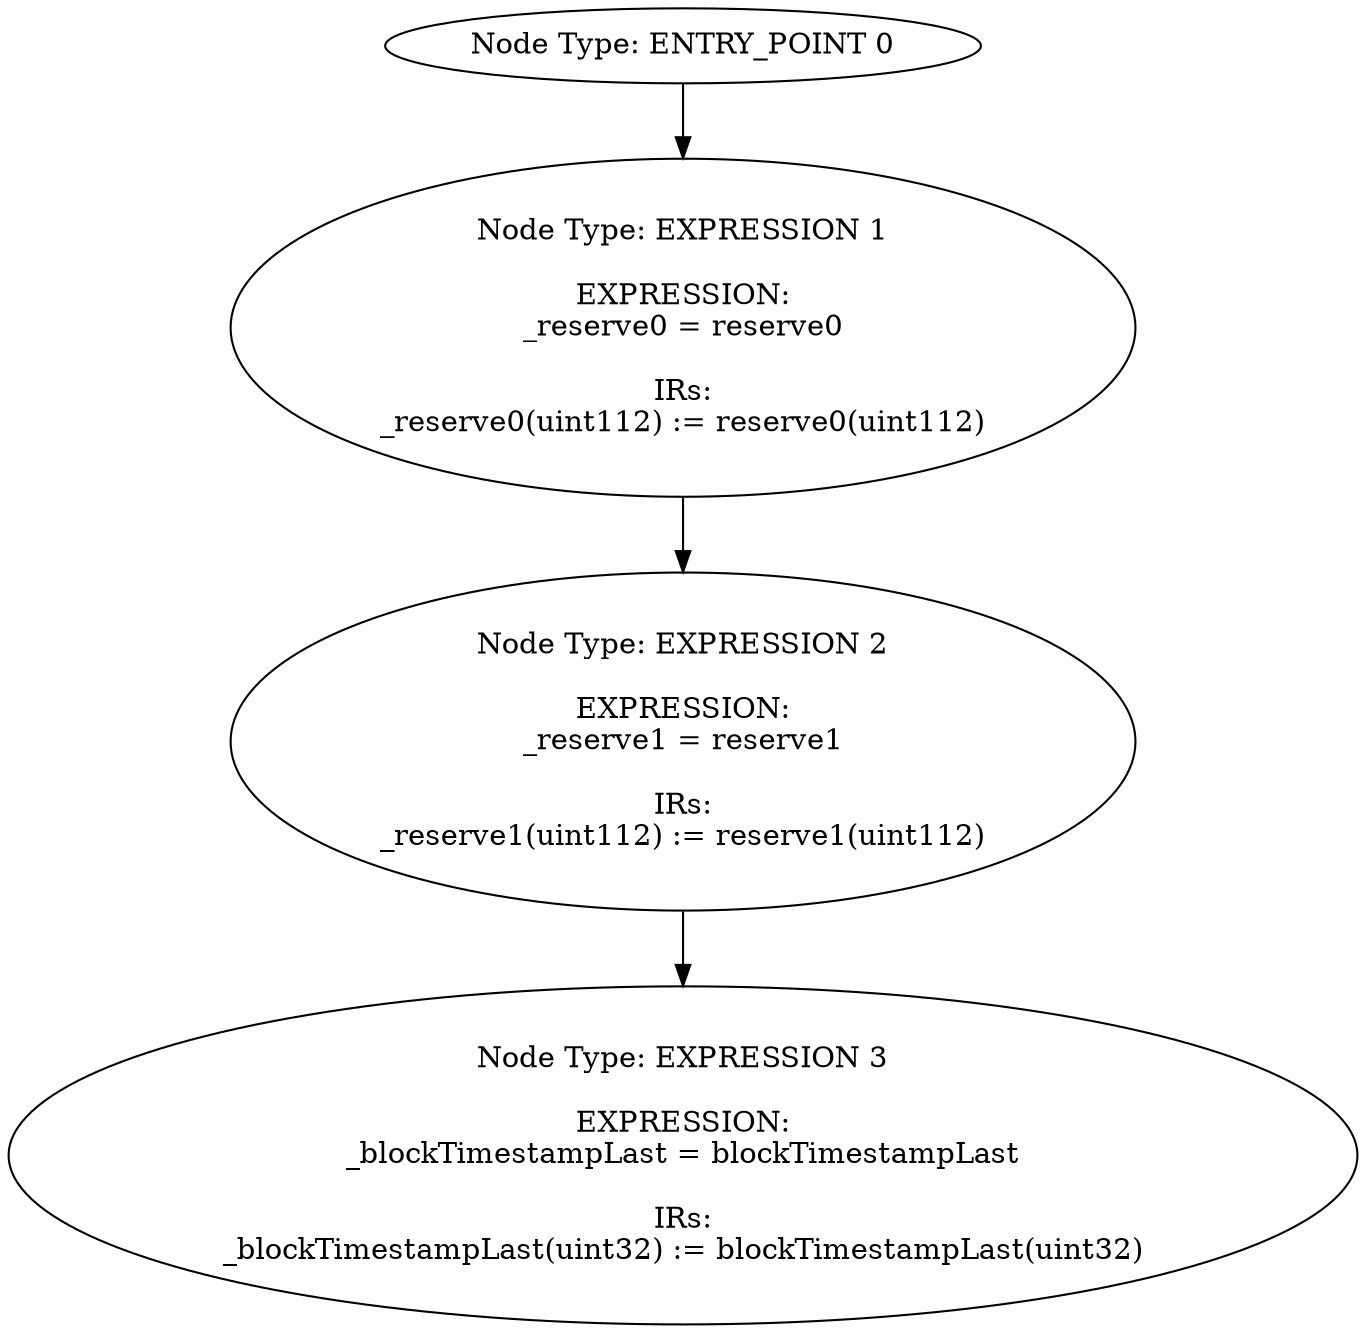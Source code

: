 digraph{
0[label="Node Type: ENTRY_POINT 0
"];
0->1;
1[label="Node Type: EXPRESSION 1

EXPRESSION:
_reserve0 = reserve0

IRs:
_reserve0(uint112) := reserve0(uint112)"];
1->2;
2[label="Node Type: EXPRESSION 2

EXPRESSION:
_reserve1 = reserve1

IRs:
_reserve1(uint112) := reserve1(uint112)"];
2->3;
3[label="Node Type: EXPRESSION 3

EXPRESSION:
_blockTimestampLast = blockTimestampLast

IRs:
_blockTimestampLast(uint32) := blockTimestampLast(uint32)"];
}
